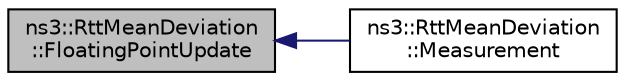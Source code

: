 digraph "ns3::RttMeanDeviation::FloatingPointUpdate"
{
  edge [fontname="Helvetica",fontsize="10",labelfontname="Helvetica",labelfontsize="10"];
  node [fontname="Helvetica",fontsize="10",shape=record];
  rankdir="LR";
  Node1 [label="ns3::RttMeanDeviation\l::FloatingPointUpdate",height=0.2,width=0.4,color="black", fillcolor="grey75", style="filled", fontcolor="black"];
  Node1 -> Node2 [dir="back",color="midnightblue",fontsize="10",style="solid"];
  Node2 [label="ns3::RttMeanDeviation\l::Measurement",height=0.2,width=0.4,color="black", fillcolor="white", style="filled",URL="$d5/d30/classns3_1_1RttMeanDeviation.html#a3e727dacebe30903b9c7ea084564c4e8",tooltip="Add a new measurement to the estimator. "];
}
